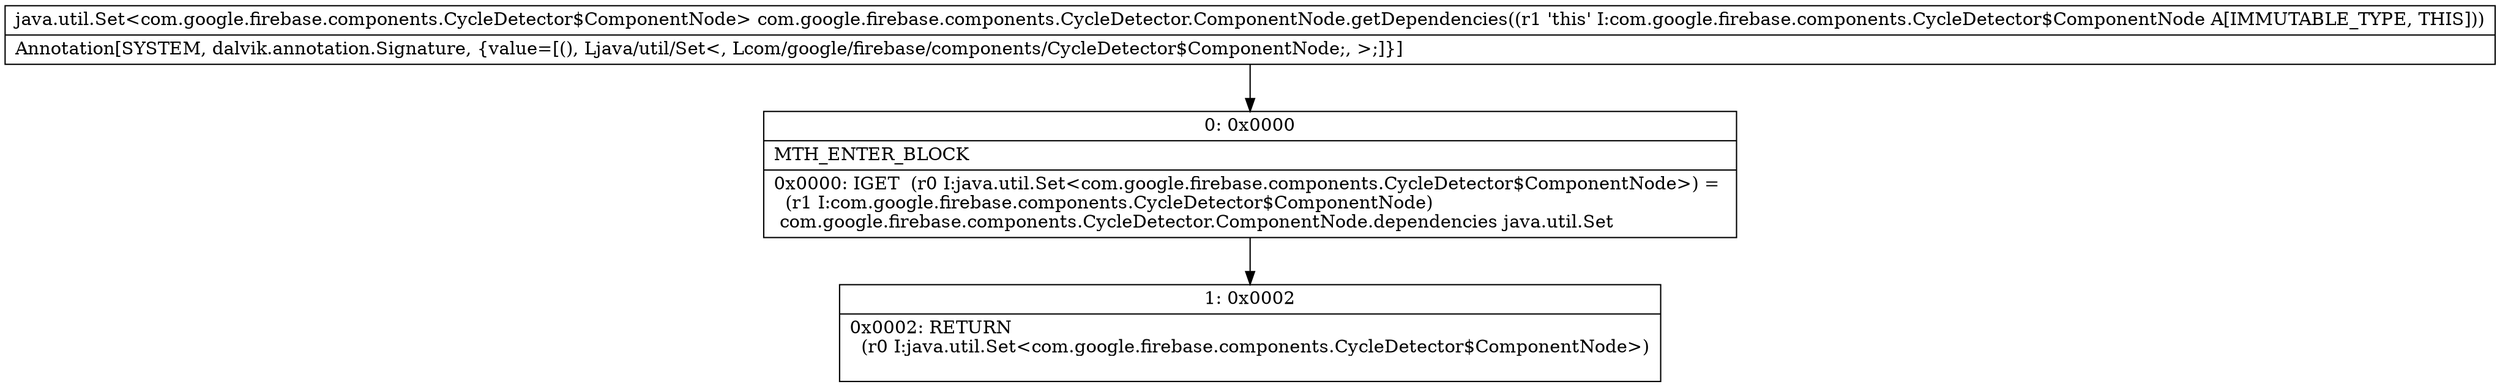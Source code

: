digraph "CFG forcom.google.firebase.components.CycleDetector.ComponentNode.getDependencies()Ljava\/util\/Set;" {
Node_0 [shape=record,label="{0\:\ 0x0000|MTH_ENTER_BLOCK\l|0x0000: IGET  (r0 I:java.util.Set\<com.google.firebase.components.CycleDetector$ComponentNode\>) = \l  (r1 I:com.google.firebase.components.CycleDetector$ComponentNode)\l com.google.firebase.components.CycleDetector.ComponentNode.dependencies java.util.Set \l}"];
Node_1 [shape=record,label="{1\:\ 0x0002|0x0002: RETURN  \l  (r0 I:java.util.Set\<com.google.firebase.components.CycleDetector$ComponentNode\>)\l \l}"];
MethodNode[shape=record,label="{java.util.Set\<com.google.firebase.components.CycleDetector$ComponentNode\> com.google.firebase.components.CycleDetector.ComponentNode.getDependencies((r1 'this' I:com.google.firebase.components.CycleDetector$ComponentNode A[IMMUTABLE_TYPE, THIS]))  | Annotation[SYSTEM, dalvik.annotation.Signature, \{value=[(), Ljava\/util\/Set\<, Lcom\/google\/firebase\/components\/CycleDetector$ComponentNode;, \>;]\}]\l}"];
MethodNode -> Node_0;
Node_0 -> Node_1;
}

